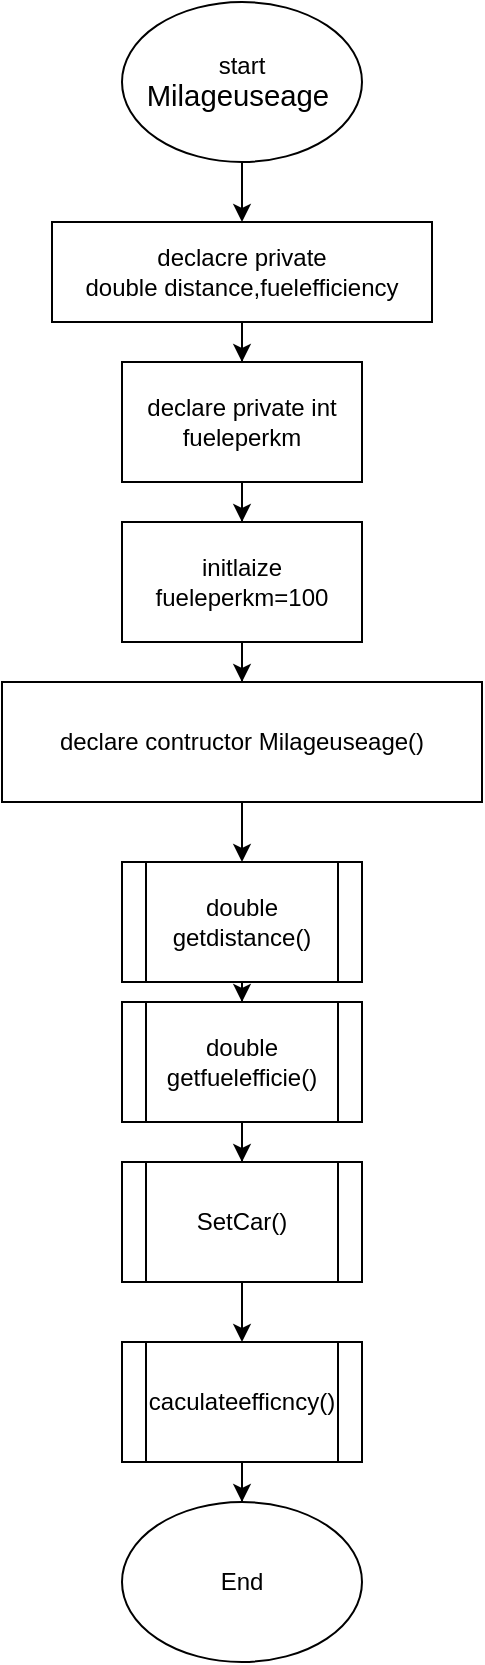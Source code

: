 <mxfile version="14.1.8" type="device"><diagram id="5f_R08cs-1fEQ99tz15W" name="Page-1"><mxGraphModel dx="1092" dy="494" grid="1" gridSize="10" guides="1" tooltips="1" connect="1" arrows="1" fold="1" page="1" pageScale="1" pageWidth="850" pageHeight="1100" math="0" shadow="0"><root><mxCell id="0"/><mxCell id="1" parent="0"/><mxCell id="a-eeVNN9803aBd2ZSgdB-3" value="" style="edgeStyle=orthogonalEdgeStyle;rounded=0;orthogonalLoop=1;jettySize=auto;html=1;" edge="1" parent="1" source="a-eeVNN9803aBd2ZSgdB-1" target="a-eeVNN9803aBd2ZSgdB-2"><mxGeometry relative="1" as="geometry"/></mxCell><mxCell id="a-eeVNN9803aBd2ZSgdB-1" value="start&lt;br&gt;&lt;span style=&quot;font-family: &amp;#34;calibri&amp;#34; , sans-serif ; font-size: 14.667px&quot;&gt;Milageuseage&amp;nbsp;&lt;/span&gt;" style="ellipse;whiteSpace=wrap;html=1;" vertex="1" parent="1"><mxGeometry x="340" y="30" width="120" height="80" as="geometry"/></mxCell><mxCell id="a-eeVNN9803aBd2ZSgdB-5" value="" style="edgeStyle=orthogonalEdgeStyle;rounded=0;orthogonalLoop=1;jettySize=auto;html=1;" edge="1" parent="1" source="a-eeVNN9803aBd2ZSgdB-2" target="a-eeVNN9803aBd2ZSgdB-4"><mxGeometry relative="1" as="geometry"/></mxCell><mxCell id="a-eeVNN9803aBd2ZSgdB-2" value="declacre private double&amp;nbsp;distance,fuelefficiency" style="whiteSpace=wrap;html=1;" vertex="1" parent="1"><mxGeometry x="305" y="140" width="190" height="50" as="geometry"/></mxCell><mxCell id="a-eeVNN9803aBd2ZSgdB-7" value="" style="edgeStyle=orthogonalEdgeStyle;rounded=0;orthogonalLoop=1;jettySize=auto;html=1;" edge="1" parent="1" source="a-eeVNN9803aBd2ZSgdB-4" target="a-eeVNN9803aBd2ZSgdB-6"><mxGeometry relative="1" as="geometry"/></mxCell><mxCell id="a-eeVNN9803aBd2ZSgdB-4" value="declare private int fueleperkm" style="whiteSpace=wrap;html=1;" vertex="1" parent="1"><mxGeometry x="340" y="210" width="120" height="60" as="geometry"/></mxCell><mxCell id="a-eeVNN9803aBd2ZSgdB-9" value="" style="edgeStyle=orthogonalEdgeStyle;rounded=0;orthogonalLoop=1;jettySize=auto;html=1;" edge="1" parent="1" source="a-eeVNN9803aBd2ZSgdB-6" target="a-eeVNN9803aBd2ZSgdB-8"><mxGeometry relative="1" as="geometry"/></mxCell><mxCell id="a-eeVNN9803aBd2ZSgdB-6" value="initlaize fueleperkm=100" style="whiteSpace=wrap;html=1;" vertex="1" parent="1"><mxGeometry x="340" y="290" width="120" height="60" as="geometry"/></mxCell><mxCell id="a-eeVNN9803aBd2ZSgdB-15" value="" style="edgeStyle=orthogonalEdgeStyle;rounded=0;orthogonalLoop=1;jettySize=auto;html=1;" edge="1" parent="1" source="a-eeVNN9803aBd2ZSgdB-8" target="a-eeVNN9803aBd2ZSgdB-14"><mxGeometry relative="1" as="geometry"/></mxCell><mxCell id="a-eeVNN9803aBd2ZSgdB-8" value="declare contructor&amp;nbsp;Milageuseage()" style="whiteSpace=wrap;html=1;" vertex="1" parent="1"><mxGeometry x="280" y="370" width="240" height="60" as="geometry"/></mxCell><mxCell id="a-eeVNN9803aBd2ZSgdB-21" value="" style="edgeStyle=orthogonalEdgeStyle;rounded=0;orthogonalLoop=1;jettySize=auto;html=1;" edge="1" parent="1" source="a-eeVNN9803aBd2ZSgdB-12" target="a-eeVNN9803aBd2ZSgdB-20"><mxGeometry relative="1" as="geometry"/></mxCell><mxCell id="a-eeVNN9803aBd2ZSgdB-12" value="SetCar()" style="shape=process;whiteSpace=wrap;html=1;backgroundOutline=1;" vertex="1" parent="1"><mxGeometry x="340" y="610" width="120" height="60" as="geometry"/></mxCell><mxCell id="a-eeVNN9803aBd2ZSgdB-18" value="" style="edgeStyle=orthogonalEdgeStyle;rounded=0;orthogonalLoop=1;jettySize=auto;html=1;" edge="1" parent="1" source="a-eeVNN9803aBd2ZSgdB-14" target="a-eeVNN9803aBd2ZSgdB-17"><mxGeometry relative="1" as="geometry"/></mxCell><mxCell id="a-eeVNN9803aBd2ZSgdB-14" value="double getdistance()" style="shape=process;whiteSpace=wrap;html=1;backgroundOutline=1;" vertex="1" parent="1"><mxGeometry x="340" y="460" width="120" height="60" as="geometry"/></mxCell><mxCell id="a-eeVNN9803aBd2ZSgdB-19" value="" style="edgeStyle=orthogonalEdgeStyle;rounded=0;orthogonalLoop=1;jettySize=auto;html=1;" edge="1" parent="1" source="a-eeVNN9803aBd2ZSgdB-17" target="a-eeVNN9803aBd2ZSgdB-12"><mxGeometry relative="1" as="geometry"/></mxCell><mxCell id="a-eeVNN9803aBd2ZSgdB-17" value="double getfuelefficie()" style="shape=process;whiteSpace=wrap;html=1;backgroundOutline=1;" vertex="1" parent="1"><mxGeometry x="340" y="530" width="120" height="60" as="geometry"/></mxCell><mxCell id="a-eeVNN9803aBd2ZSgdB-23" value="" style="edgeStyle=orthogonalEdgeStyle;rounded=0;orthogonalLoop=1;jettySize=auto;html=1;" edge="1" parent="1" source="a-eeVNN9803aBd2ZSgdB-20" target="a-eeVNN9803aBd2ZSgdB-22"><mxGeometry relative="1" as="geometry"/></mxCell><mxCell id="a-eeVNN9803aBd2ZSgdB-20" value="caculateefficncy()" style="shape=process;whiteSpace=wrap;html=1;backgroundOutline=1;" vertex="1" parent="1"><mxGeometry x="340" y="700" width="120" height="60" as="geometry"/></mxCell><mxCell id="a-eeVNN9803aBd2ZSgdB-22" value="End" style="ellipse;whiteSpace=wrap;html=1;" vertex="1" parent="1"><mxGeometry x="340" y="780" width="120" height="80" as="geometry"/></mxCell></root></mxGraphModel></diagram></mxfile>